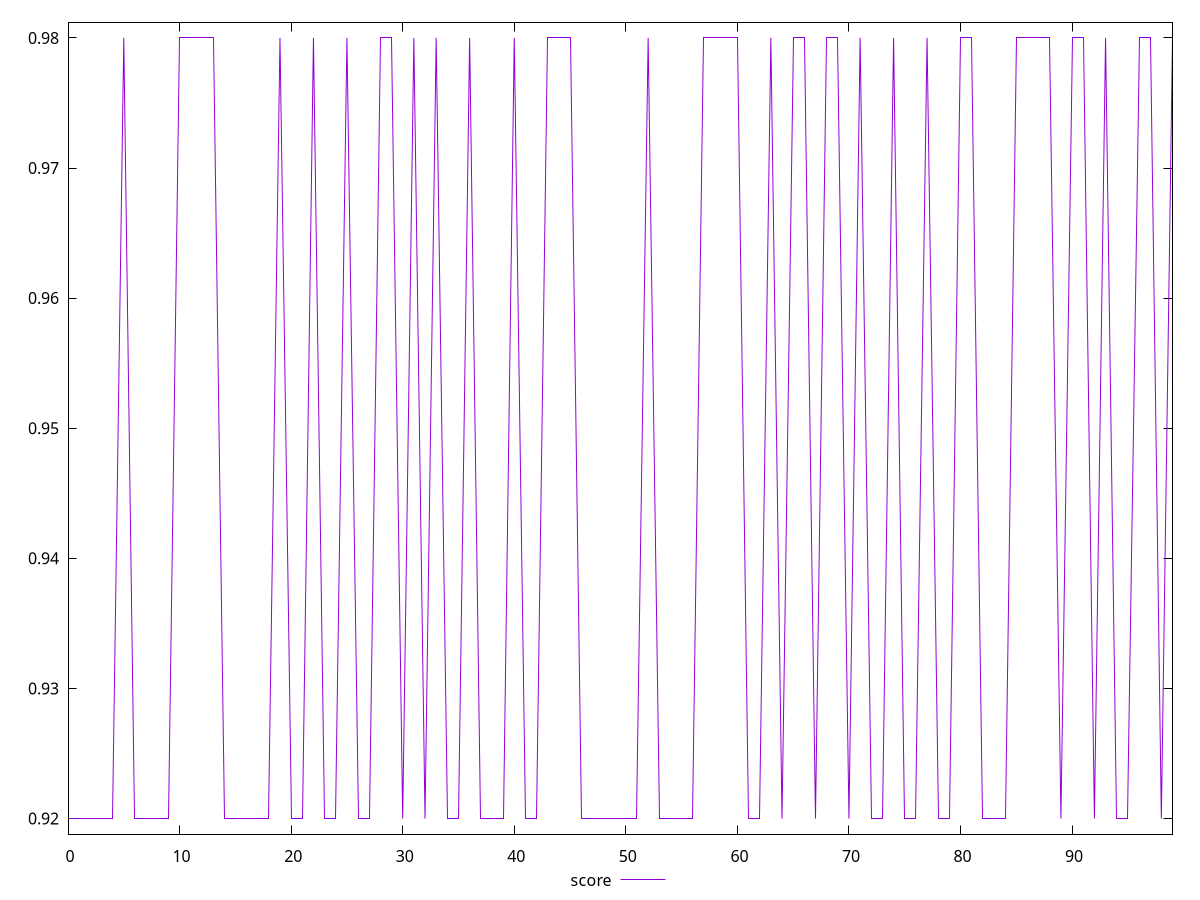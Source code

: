 reset

$score <<EOF
0 0.92
1 0.92
2 0.92
3 0.92
4 0.92
5 0.98
6 0.92
7 0.92
8 0.92
9 0.92
10 0.98
11 0.98
12 0.98
13 0.98
14 0.92
15 0.92
16 0.92
17 0.92
18 0.92
19 0.98
20 0.92
21 0.92
22 0.98
23 0.92
24 0.92
25 0.98
26 0.92
27 0.92
28 0.98
29 0.98
30 0.92
31 0.98
32 0.92
33 0.98
34 0.92
35 0.92
36 0.98
37 0.92
38 0.92
39 0.92
40 0.98
41 0.92
42 0.92
43 0.98
44 0.98
45 0.98
46 0.92
47 0.92
48 0.92
49 0.92
50 0.92
51 0.92
52 0.98
53 0.92
54 0.92
55 0.92
56 0.92
57 0.98
58 0.98
59 0.98
60 0.98
61 0.92
62 0.92
63 0.98
64 0.92
65 0.98
66 0.98
67 0.92
68 0.98
69 0.98
70 0.92
71 0.98
72 0.92
73 0.92
74 0.98
75 0.92
76 0.92
77 0.98
78 0.92
79 0.92
80 0.98
81 0.98
82 0.92
83 0.92
84 0.92
85 0.98
86 0.98
87 0.98
88 0.98
89 0.92
90 0.98
91 0.98
92 0.92
93 0.98
94 0.92
95 0.92
96 0.98
97 0.98
98 0.92
99 0.98
EOF

set key outside below
set xrange [0:99]
set yrange [0.9188000000000001:0.9812]
set trange [0.9188000000000001:0.9812]
set terminal svg size 640, 500 enhanced background rgb 'white'
set output "reports/report_00027_2021-02-24T12-40-31.850Z/dom-size/samples/agenda/score/values.svg"

plot $score title "score" with line

reset
